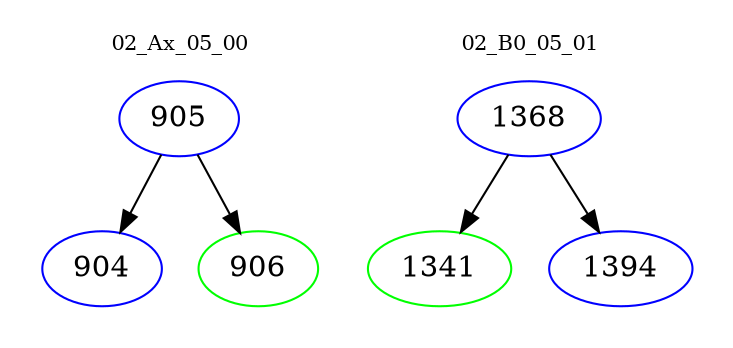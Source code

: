 digraph{
subgraph cluster_0 {
color = white
label = "02_Ax_05_00";
fontsize=10;
T0_905 [label="905", color="blue"]
T0_905 -> T0_904 [color="black"]
T0_904 [label="904", color="blue"]
T0_905 -> T0_906 [color="black"]
T0_906 [label="906", color="green"]
}
subgraph cluster_1 {
color = white
label = "02_B0_05_01";
fontsize=10;
T1_1368 [label="1368", color="blue"]
T1_1368 -> T1_1341 [color="black"]
T1_1341 [label="1341", color="green"]
T1_1368 -> T1_1394 [color="black"]
T1_1394 [label="1394", color="blue"]
}
}
